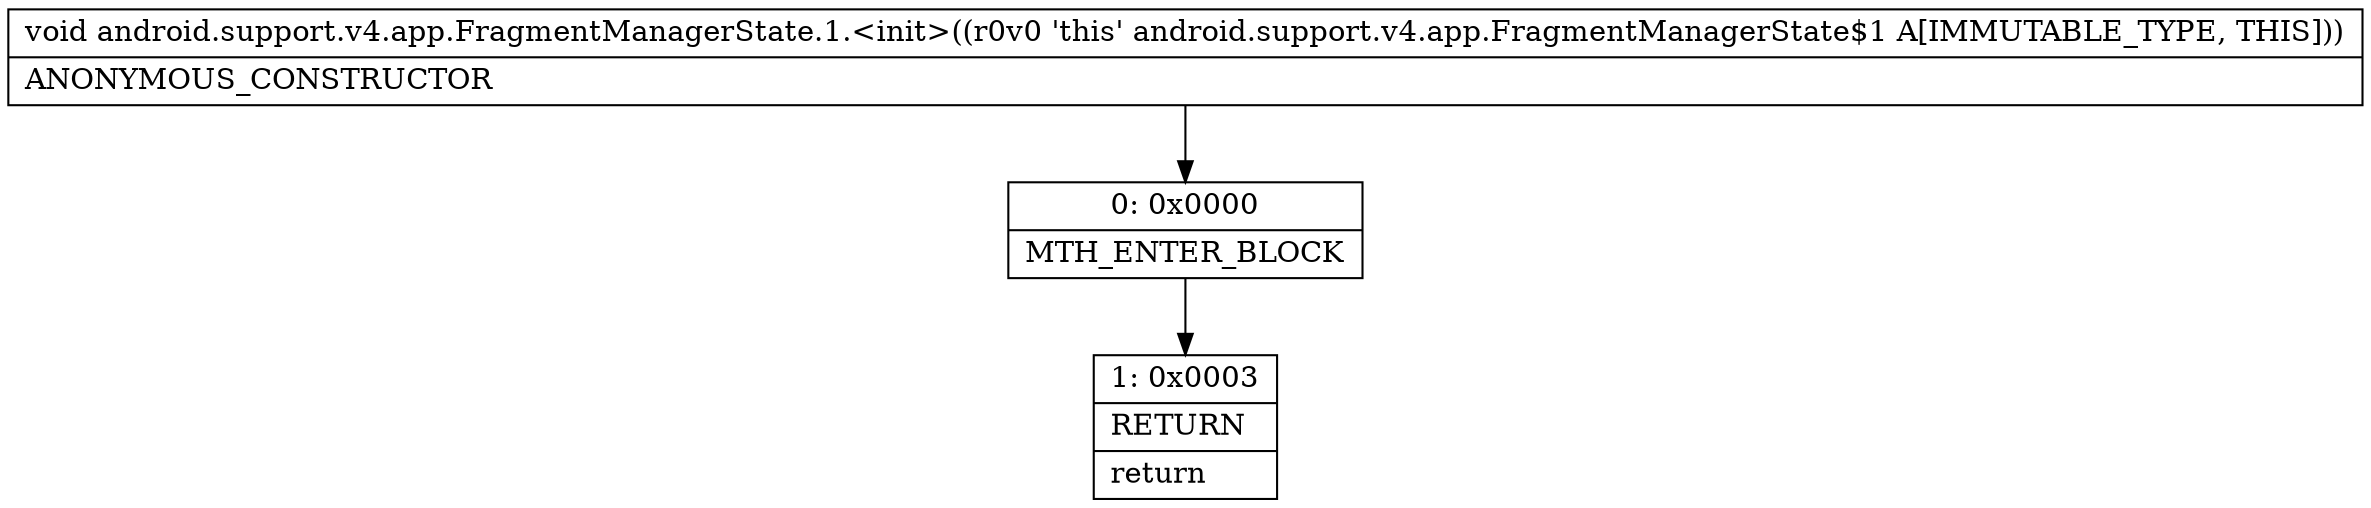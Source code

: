 digraph "CFG forandroid.support.v4.app.FragmentManagerState.1.\<init\>()V" {
Node_0 [shape=record,label="{0\:\ 0x0000|MTH_ENTER_BLOCK\l}"];
Node_1 [shape=record,label="{1\:\ 0x0003|RETURN\l|return\l}"];
MethodNode[shape=record,label="{void android.support.v4.app.FragmentManagerState.1.\<init\>((r0v0 'this' android.support.v4.app.FragmentManagerState$1 A[IMMUTABLE_TYPE, THIS]))  | ANONYMOUS_CONSTRUCTOR\l}"];
MethodNode -> Node_0;
Node_0 -> Node_1;
}

